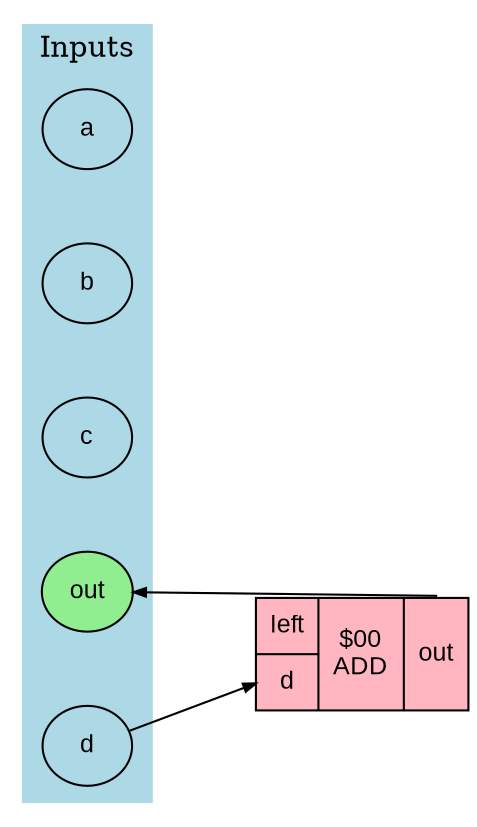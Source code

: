 digraph unbalanced_add4 {
	graph [concentrate=false dpi=300 nodesep=0.5 ordering=out rankdir=LR ranksep=0.8 splines=polyline]
	node [fillcolor=white fontname=Arial fontsize=12 height=0.4 margin=0.1 penwidth=1.0 shape=record style=filled width=0.6]
	edge [arrowhead=normal arrowsize=0.6 fontname=Arial fontsize=10 penwidth=1.0]
	a [label=a fillcolor=lightblue shape=ellipse style=filled]
	b [label=b fillcolor=lightblue shape=ellipse style=filled]
	c [label=c fillcolor=lightblue shape=ellipse style=filled]
	d [label=d fillcolor=lightblue shape=ellipse style=filled]
	out [label=out fillcolor=lightblue shape=ellipse style=filled]
	a [label=a fillcolor=lightblue shape=ellipse style=filled]
	b [label=b fillcolor=lightblue shape=ellipse style=filled]
	c [label=c fillcolor=lightblue shape=ellipse style=filled]
	d [label=d fillcolor=lightblue shape=ellipse style=filled]
	out [label=out fillcolor=lightgreen shape=ellipse style=filled]
	assign_out [label="{{<A> left|<B> d}|{$00\nADD}|<out> out}" fillcolor=lightpink shape=record style=filled]
	d -> assign_out:B
	assign_out:out -> out
	subgraph cluster_inputs {
		color=lightblue label=Inputs rank=source style=filled
		a
		b
		c
		d
		out
		a
		b
		c
		d
	}
	subgraph cluster_outputs {
		color=lightgreen label=Outputs rank=sink style=filled
		out
	}
}
